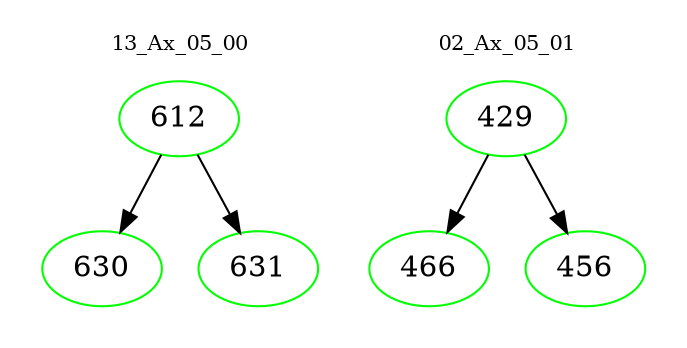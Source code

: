 digraph{
subgraph cluster_0 {
color = white
label = "13_Ax_05_00";
fontsize=10;
T0_612 [label="612", color="green"]
T0_612 -> T0_630 [color="black"]
T0_630 [label="630", color="green"]
T0_612 -> T0_631 [color="black"]
T0_631 [label="631", color="green"]
}
subgraph cluster_1 {
color = white
label = "02_Ax_05_01";
fontsize=10;
T1_429 [label="429", color="green"]
T1_429 -> T1_466 [color="black"]
T1_466 [label="466", color="green"]
T1_429 -> T1_456 [color="black"]
T1_456 [label="456", color="green"]
}
}
